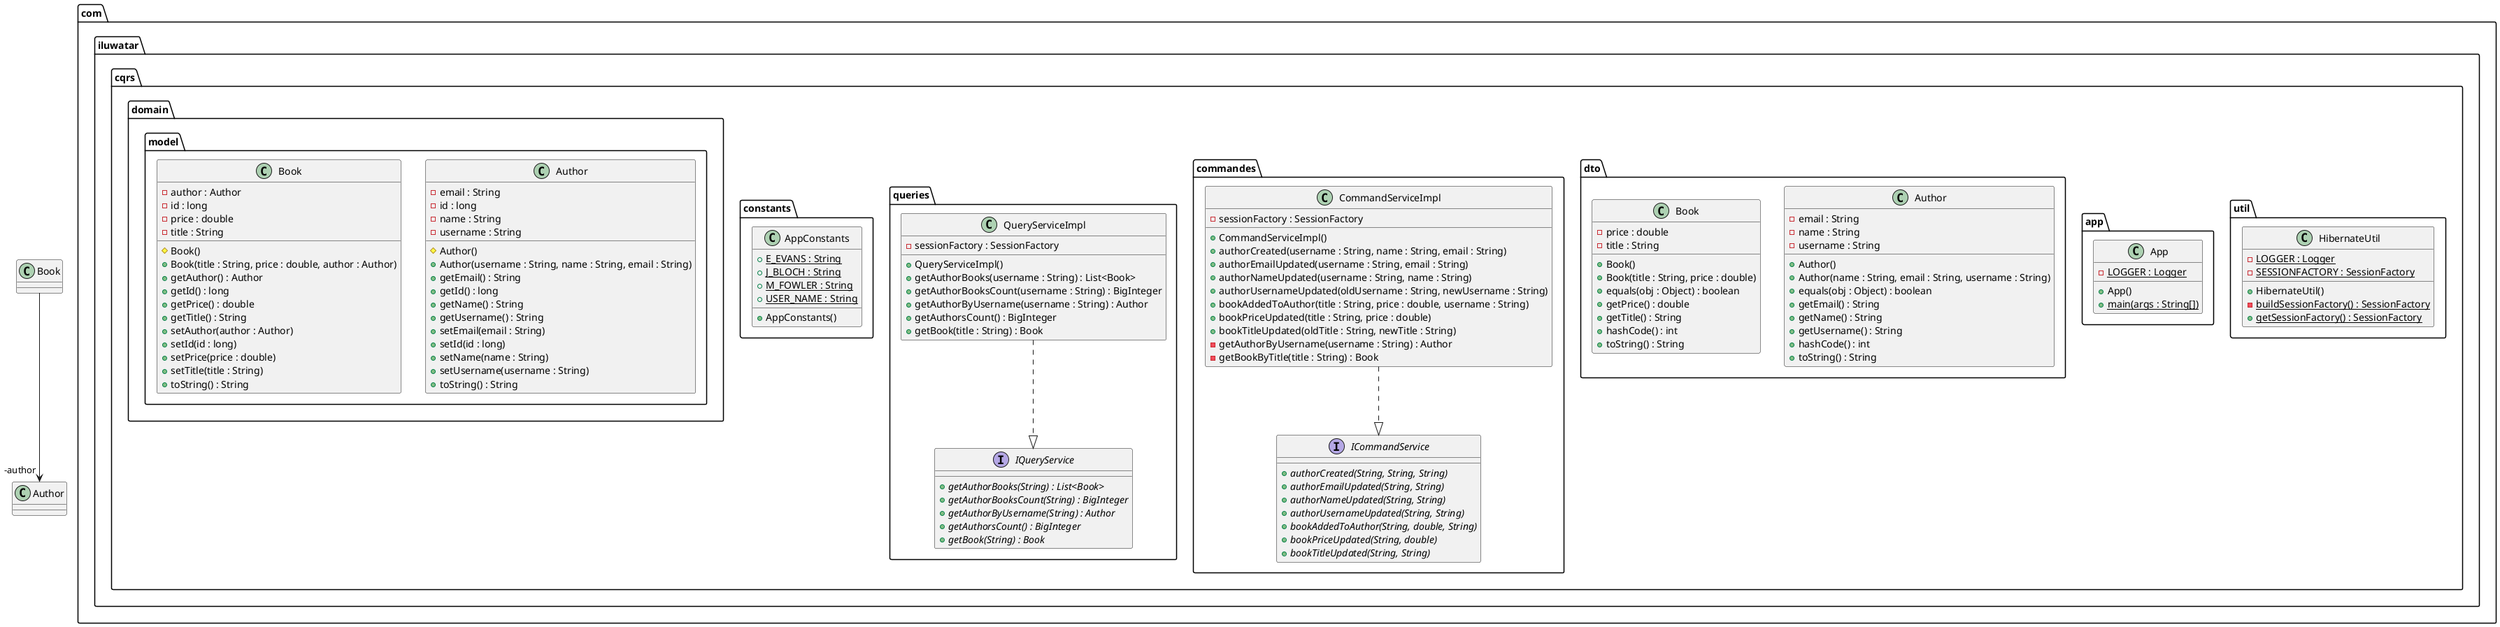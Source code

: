 @startuml
package com.iluwatar.cqrs.util {
  class HibernateUtil {
    - LOGGER : Logger {static}
    - SESSIONFACTORY : SessionFactory {static}
    + HibernateUtil()
    - buildSessionFactory() : SessionFactory {static}
    + getSessionFactory() : SessionFactory {static}
  }
}
package com.iluwatar.cqrs.app {
  class App {
    - LOGGER : Logger {static}
    + App()
    + main(args : String[]) {static}
  }
}
package com.iluwatar.cqrs.dto {
  class Author {
    - email : String
    - name : String
    - username : String
    + Author()
    + Author(name : String, email : String, username : String)
    + equals(obj : Object) : boolean
    + getEmail() : String
    + getName() : String
    + getUsername() : String
    + hashCode() : int
    + toString() : String
  }
  class Book {
    - price : double
    - title : String
    + Book()
    + Book(title : String, price : double)
    + equals(obj : Object) : boolean
    + getPrice() : double
    + getTitle() : String
    + hashCode() : int
    + toString() : String
  }
}
package com.iluwatar.cqrs.commandes {
  class CommandServiceImpl {
    - sessionFactory : SessionFactory
    + CommandServiceImpl()
    + authorCreated(username : String, name : String, email : String)
    + authorEmailUpdated(username : String, email : String)
    + authorNameUpdated(username : String, name : String)
    + authorUsernameUpdated(oldUsername : String, newUsername : String)
    + bookAddedToAuthor(title : String, price : double, username : String)
    + bookPriceUpdated(title : String, price : double)
    + bookTitleUpdated(oldTitle : String, newTitle : String)
    - getAuthorByUsername(username : String) : Author
    - getBookByTitle(title : String) : Book
  }
  interface ICommandService {
    + authorCreated(String, String, String) {abstract}
    + authorEmailUpdated(String, String) {abstract}
    + authorNameUpdated(String, String) {abstract}
    + authorUsernameUpdated(String, String) {abstract}
    + bookAddedToAuthor(String, double, String) {abstract}
    + bookPriceUpdated(String, double) {abstract}
    + bookTitleUpdated(String, String) {abstract}
  }
}
package com.iluwatar.cqrs.queries {
  interface IQueryService {
    + getAuthorBooks(String) : List<Book> {abstract}
    + getAuthorBooksCount(String) : BigInteger {abstract}
    + getAuthorByUsername(String) : Author {abstract}
    + getAuthorsCount() : BigInteger {abstract}
    + getBook(String) : Book {abstract}
  }
  class QueryServiceImpl {
    - sessionFactory : SessionFactory
    + QueryServiceImpl()
    + getAuthorBooks(username : String) : List<Book>
    + getAuthorBooksCount(username : String) : BigInteger
    + getAuthorByUsername(username : String) : Author
    + getAuthorsCount() : BigInteger
    + getBook(title : String) : Book
  }
}
package com.iluwatar.cqrs.constants {
  class AppConstants {
    + E_EVANS : String {static}
    + J_BLOCH : String {static}
    + M_FOWLER : String {static}
    + USER_NAME : String {static}
    + AppConstants()
  }
}
package com.iluwatar.cqrs.domain.model {
  class Author {
    - email : String
    - id : long
    - name : String
    - username : String
    # Author()
    + Author(username : String, name : String, email : String)
    + getEmail() : String
    + getId() : long
    + getName() : String
    + getUsername() : String
    + setEmail(email : String)
    + setId(id : long)
    + setName(name : String)
    + setUsername(username : String)
    + toString() : String
  }
  class Book {
    - author : Author
    - id : long
    - price : double
    - title : String
    # Book()
    + Book(title : String, price : double, author : Author)
    + getAuthor() : Author
    + getId() : long
    + getPrice() : double
    + getTitle() : String
    + setAuthor(author : Author)
    + setId(id : long)
    + setPrice(price : double)
    + setTitle(title : String)
    + toString() : String
  }
}
Book -->  "-author" Author
CommandServiceImpl ..|> ICommandService 
QueryServiceImpl ..|> IQueryService 
@enduml